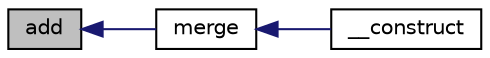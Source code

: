 digraph "add"
{
  edge [fontname="Helvetica",fontsize="10",labelfontname="Helvetica",labelfontsize="10"];
  node [fontname="Helvetica",fontsize="10",shape=record];
  rankdir="LR";
  Node1 [label="add",height=0.2,width=0.4,color="black", fillcolor="grey75", style="filled" fontcolor="black"];
  Node1 -> Node2 [dir="back",color="midnightblue",fontsize="10",style="solid",fontname="Helvetica"];
  Node2 [label="merge",height=0.2,width=0.4,color="black", fillcolor="white", style="filled",URL="$class_simple_encoding.html#a9750b40b78aac906ec64a2a828eee4ab"];
  Node2 -> Node3 [dir="back",color="midnightblue",fontsize="10",style="solid",fontname="Helvetica"];
  Node3 [label="__construct",height=0.2,width=0.4,color="black", fillcolor="white", style="filled",URL="$class_simple_encoding.html#aa6bfda6f06b7296db34c33a641b8c09f"];
}
